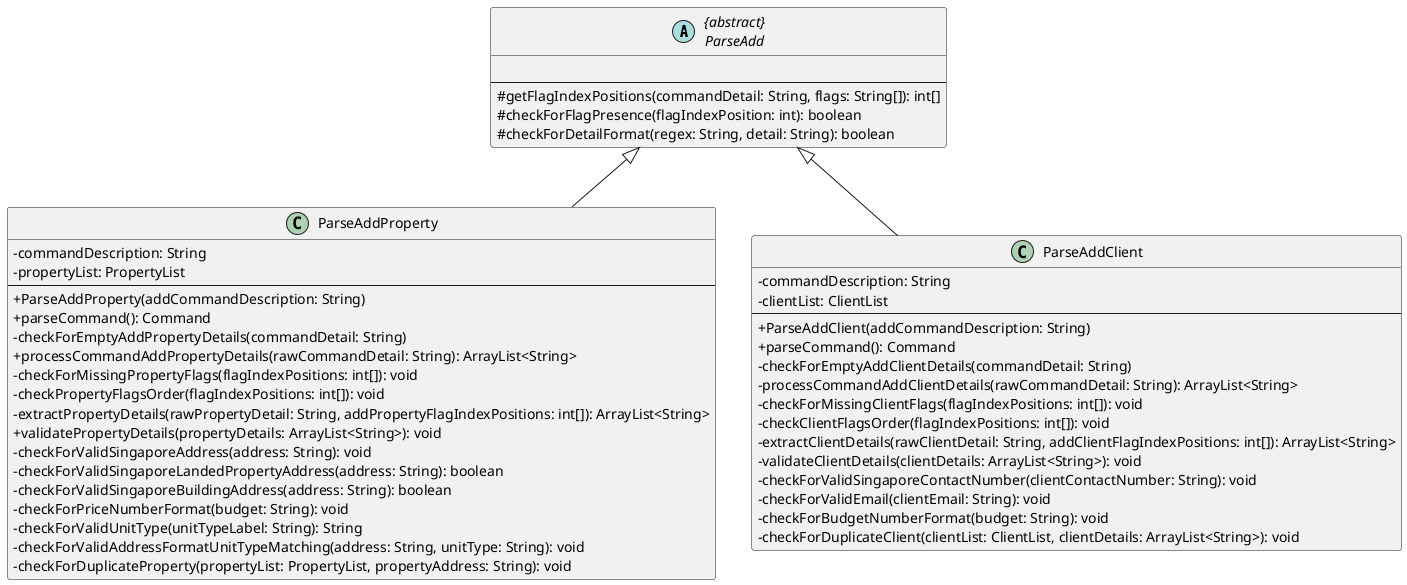 @startuml


abstract class "{abstract}\nParseAdd" as ParseAdd
class ParseAddProperty
class ParseAddClient

ParseAdd <|-- ParseAddProperty
ParseAdd <|-- ParseAddClient

skinparam classAttributeIconSize 0
abstract class ParseAdd {

--
# getFlagIndexPositions(commandDetail: String, flags: String[]): int[]
# checkForFlagPresence(flagIndexPosition: int): boolean
# checkForDetailFormat(regex: String, detail: String): boolean
}

skinparam classAttributeIconSize 0
class ParseAddProperty {
- commandDescription: String
- propertyList: PropertyList
--
+ ParseAddProperty(addCommandDescription: String)
+ parseCommand(): Command
- checkForEmptyAddPropertyDetails(commandDetail: String)
+ processCommandAddPropertyDetails(rawCommandDetail: String): ArrayList<String>
- checkForMissingPropertyFlags(flagIndexPositions: int[]): void
- checkPropertyFlagsOrder(flagIndexPositions: int[]): void
- extractPropertyDetails(rawPropertyDetail: String, addPropertyFlagIndexPositions: int[]): ArrayList<String>
+ validatePropertyDetails(propertyDetails: ArrayList<String>): void
- checkForValidSingaporeAddress(address: String): void
- checkForValidSingaporeLandedPropertyAddress(address: String): boolean
- checkForValidSingaporeBuildingAddress(address: String): boolean
- checkForPriceNumberFormat(budget: String): void
- checkForValidUnitType(unitTypeLabel: String): String
- checkForValidAddressFormatUnitTypeMatching(address: String, unitType: String): void
- checkForDuplicateProperty(propertyList: PropertyList, propertyAddress: String): void
}

skinparam classAttributeIconSize 0
class ParseAddClient {
- commandDescription: String
- clientList: ClientList
--
+ ParseAddClient(addCommandDescription: String)
+ parseCommand(): Command
- checkForEmptyAddClientDetails(commandDetail: String)
- processCommandAddClientDetails(rawCommandDetail: String): ArrayList<String>
- checkForMissingClientFlags(flagIndexPositions: int[]): void
- checkClientFlagsOrder(flagIndexPositions: int[]): void
- extractClientDetails(rawClientDetail: String, addClientFlagIndexPositions: int[]): ArrayList<String>
- validateClientDetails(clientDetails: ArrayList<String>): void
- checkForValidSingaporeContactNumber(clientContactNumber: String): void
- checkForValidEmail(clientEmail: String): void
- checkForBudgetNumberFormat(budget: String): void
- checkForDuplicateClient(clientList: ClientList, clientDetails: ArrayList<String>): void
}


@enduml